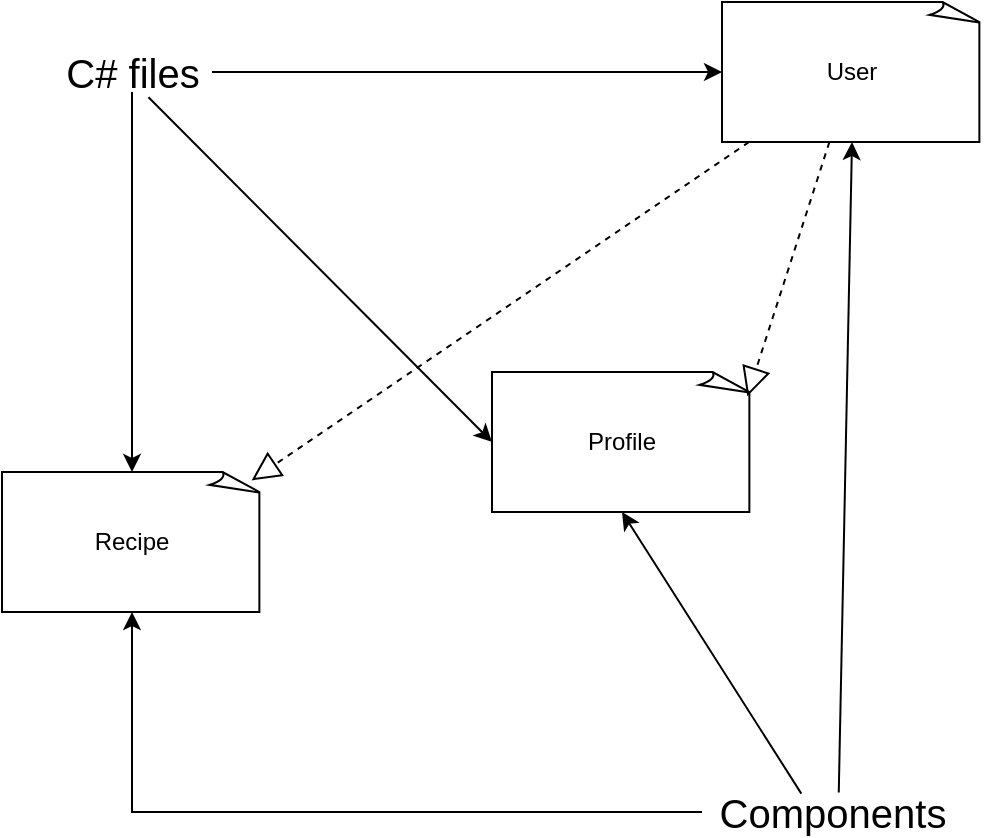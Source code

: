 <mxfile version="15.8.6" type="device"><diagram id="9M8mMoOr90M5iy2R77Io" name="Page-1"><mxGraphModel dx="1038" dy="547" grid="1" gridSize="10" guides="1" tooltips="1" connect="1" arrows="1" fold="1" page="1" pageScale="1" pageWidth="1100" pageHeight="850" math="0" shadow="0"><root><mxCell id="0"/><mxCell id="1" parent="0"/><mxCell id="EU1iXqr94OVQCRPaAJoU-1" value="Recipe" style="whiteSpace=wrap;html=1;shape=mxgraph.basic.document" vertex="1" parent="1"><mxGeometry x="240" y="280" width="130" height="70" as="geometry"/></mxCell><mxCell id="EU1iXqr94OVQCRPaAJoU-2" value="User" style="whiteSpace=wrap;html=1;shape=mxgraph.basic.document" vertex="1" parent="1"><mxGeometry x="600" y="45" width="130" height="70" as="geometry"/></mxCell><mxCell id="EU1iXqr94OVQCRPaAJoU-3" value="&lt;font style=&quot;font-size: 20px&quot;&gt;C# files&lt;/font&gt;" style="text;html=1;align=center;verticalAlign=middle;resizable=0;points=[];autosize=1;strokeColor=none;fillColor=none;" vertex="1" parent="1"><mxGeometry x="265" y="70" width="80" height="20" as="geometry"/></mxCell><mxCell id="EU1iXqr94OVQCRPaAJoU-4" value="" style="endArrow=classic;html=1;rounded=0;fontSize=20;" edge="1" parent="1" source="EU1iXqr94OVQCRPaAJoU-3" target="EU1iXqr94OVQCRPaAJoU-2"><mxGeometry width="50" height="50" relative="1" as="geometry"><mxPoint x="500" y="300" as="sourcePoint"/><mxPoint x="550" y="250" as="targetPoint"/></mxGeometry></mxCell><mxCell id="EU1iXqr94OVQCRPaAJoU-5" value="" style="endArrow=classic;html=1;rounded=0;fontSize=20;" edge="1" parent="1" source="EU1iXqr94OVQCRPaAJoU-3" target="EU1iXqr94OVQCRPaAJoU-1"><mxGeometry width="50" height="50" relative="1" as="geometry"><mxPoint x="281.6" y="105.8" as="sourcePoint"/><mxPoint x="450" y="148.513" as="targetPoint"/></mxGeometry></mxCell><mxCell id="EU1iXqr94OVQCRPaAJoU-6" value="&lt;font style=&quot;font-size: 20px&quot;&gt;Components&lt;/font&gt;" style="text;html=1;align=center;verticalAlign=middle;resizable=0;points=[];autosize=1;strokeColor=none;fillColor=none;" vertex="1" parent="1"><mxGeometry x="590" y="440" width="130" height="20" as="geometry"/></mxCell><mxCell id="EU1iXqr94OVQCRPaAJoU-7" value="Profile" style="whiteSpace=wrap;html=1;shape=mxgraph.basic.document" vertex="1" parent="1"><mxGeometry x="485" y="230" width="130" height="70" as="geometry"/></mxCell><mxCell id="EU1iXqr94OVQCRPaAJoU-8" value="" style="endArrow=classic;html=1;rounded=0;fontSize=20;entryX=0;entryY=0.5;entryDx=0;entryDy=0;entryPerimeter=0;exitX=0.603;exitY=1.13;exitDx=0;exitDy=0;exitPerimeter=0;" edge="1" parent="1" source="EU1iXqr94OVQCRPaAJoU-3" target="EU1iXqr94OVQCRPaAJoU-7"><mxGeometry width="50" height="50" relative="1" as="geometry"><mxPoint x="281.6" y="105.8" as="sourcePoint"/><mxPoint x="450" y="148.513" as="targetPoint"/></mxGeometry></mxCell><mxCell id="EU1iXqr94OVQCRPaAJoU-9" value="" style="endArrow=classic;html=1;rounded=0;fontSize=20;entryX=0.5;entryY=1;entryDx=0;entryDy=0;entryPerimeter=0;" edge="1" parent="1" source="EU1iXqr94OVQCRPaAJoU-6" target="EU1iXqr94OVQCRPaAJoU-1"><mxGeometry width="50" height="50" relative="1" as="geometry"><mxPoint x="291.6" y="115.8" as="sourcePoint"/><mxPoint x="460" y="158.513" as="targetPoint"/><Array as="points"><mxPoint x="305" y="450"/></Array></mxGeometry></mxCell><mxCell id="EU1iXqr94OVQCRPaAJoU-10" value="" style="endArrow=classic;html=1;rounded=0;fontSize=20;exitX=0.382;exitY=0.04;exitDx=0;exitDy=0;exitPerimeter=0;entryX=0.5;entryY=1;entryDx=0;entryDy=0;entryPerimeter=0;" edge="1" parent="1" source="EU1iXqr94OVQCRPaAJoU-6" target="EU1iXqr94OVQCRPaAJoU-7"><mxGeometry width="50" height="50" relative="1" as="geometry"><mxPoint x="625.667" y="425" as="sourcePoint"/><mxPoint x="420" y="318.621" as="targetPoint"/></mxGeometry></mxCell><mxCell id="EU1iXqr94OVQCRPaAJoU-11" value="" style="endArrow=classic;html=1;rounded=0;fontSize=20;exitX=0.526;exitY=0.01;exitDx=0;exitDy=0;exitPerimeter=0;entryX=0.5;entryY=1;entryDx=0;entryDy=0;entryPerimeter=0;" edge="1" parent="1" source="EU1iXqr94OVQCRPaAJoU-6" target="EU1iXqr94OVQCRPaAJoU-2"><mxGeometry width="50" height="50" relative="1" as="geometry"><mxPoint x="635.667" y="435" as="sourcePoint"/><mxPoint x="430" y="328.621" as="targetPoint"/></mxGeometry></mxCell><mxCell id="EU1iXqr94OVQCRPaAJoU-12" value="" style="endArrow=block;dashed=1;endFill=0;endSize=12;html=1;rounded=0;fontSize=20;entryX=0.982;entryY=0.174;entryDx=0;entryDy=0;entryPerimeter=0;" edge="1" parent="1" source="EU1iXqr94OVQCRPaAJoU-2" target="EU1iXqr94OVQCRPaAJoU-7"><mxGeometry width="160" relative="1" as="geometry"><mxPoint x="450" y="380" as="sourcePoint"/><mxPoint x="610" y="380" as="targetPoint"/></mxGeometry></mxCell><mxCell id="EU1iXqr94OVQCRPaAJoU-13" value="" style="endArrow=block;dashed=1;endFill=0;endSize=12;html=1;rounded=0;fontSize=20;entryX=0.96;entryY=0.06;entryDx=0;entryDy=0;entryPerimeter=0;" edge="1" parent="1" source="EU1iXqr94OVQCRPaAJoU-2" target="EU1iXqr94OVQCRPaAJoU-1"><mxGeometry width="160" relative="1" as="geometry"><mxPoint x="647.819" y="150" as="sourcePoint"/><mxPoint x="597.66" y="252.18" as="targetPoint"/></mxGeometry></mxCell></root></mxGraphModel></diagram></mxfile>
